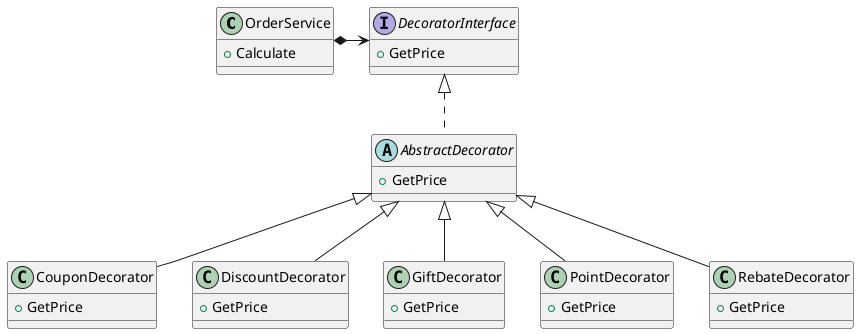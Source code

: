 @startuml

class OrderService {
    +Calculate
}

interface DecoratorInterface {
    +GetPrice
}

abstract class AbstractDecorator {
    +GetPrice
}

class CouponDecorator {
    +GetPrice
}

class DiscountDecorator {
    +GetPrice
}

class GiftDecorator {
    +GetPrice
}

class PointDecorator {
    +GetPrice
}

class RebateDecorator {
    +GetPrice
}

OrderService *-> DecoratorInterface
DecoratorInterface <|.. AbstractDecorator
AbstractDecorator <|-- CouponDecorator
AbstractDecorator <|-- DiscountDecorator
AbstractDecorator <|-- GiftDecorator
AbstractDecorator <|-- PointDecorator
AbstractDecorator <|-- RebateDecorator
@enduml